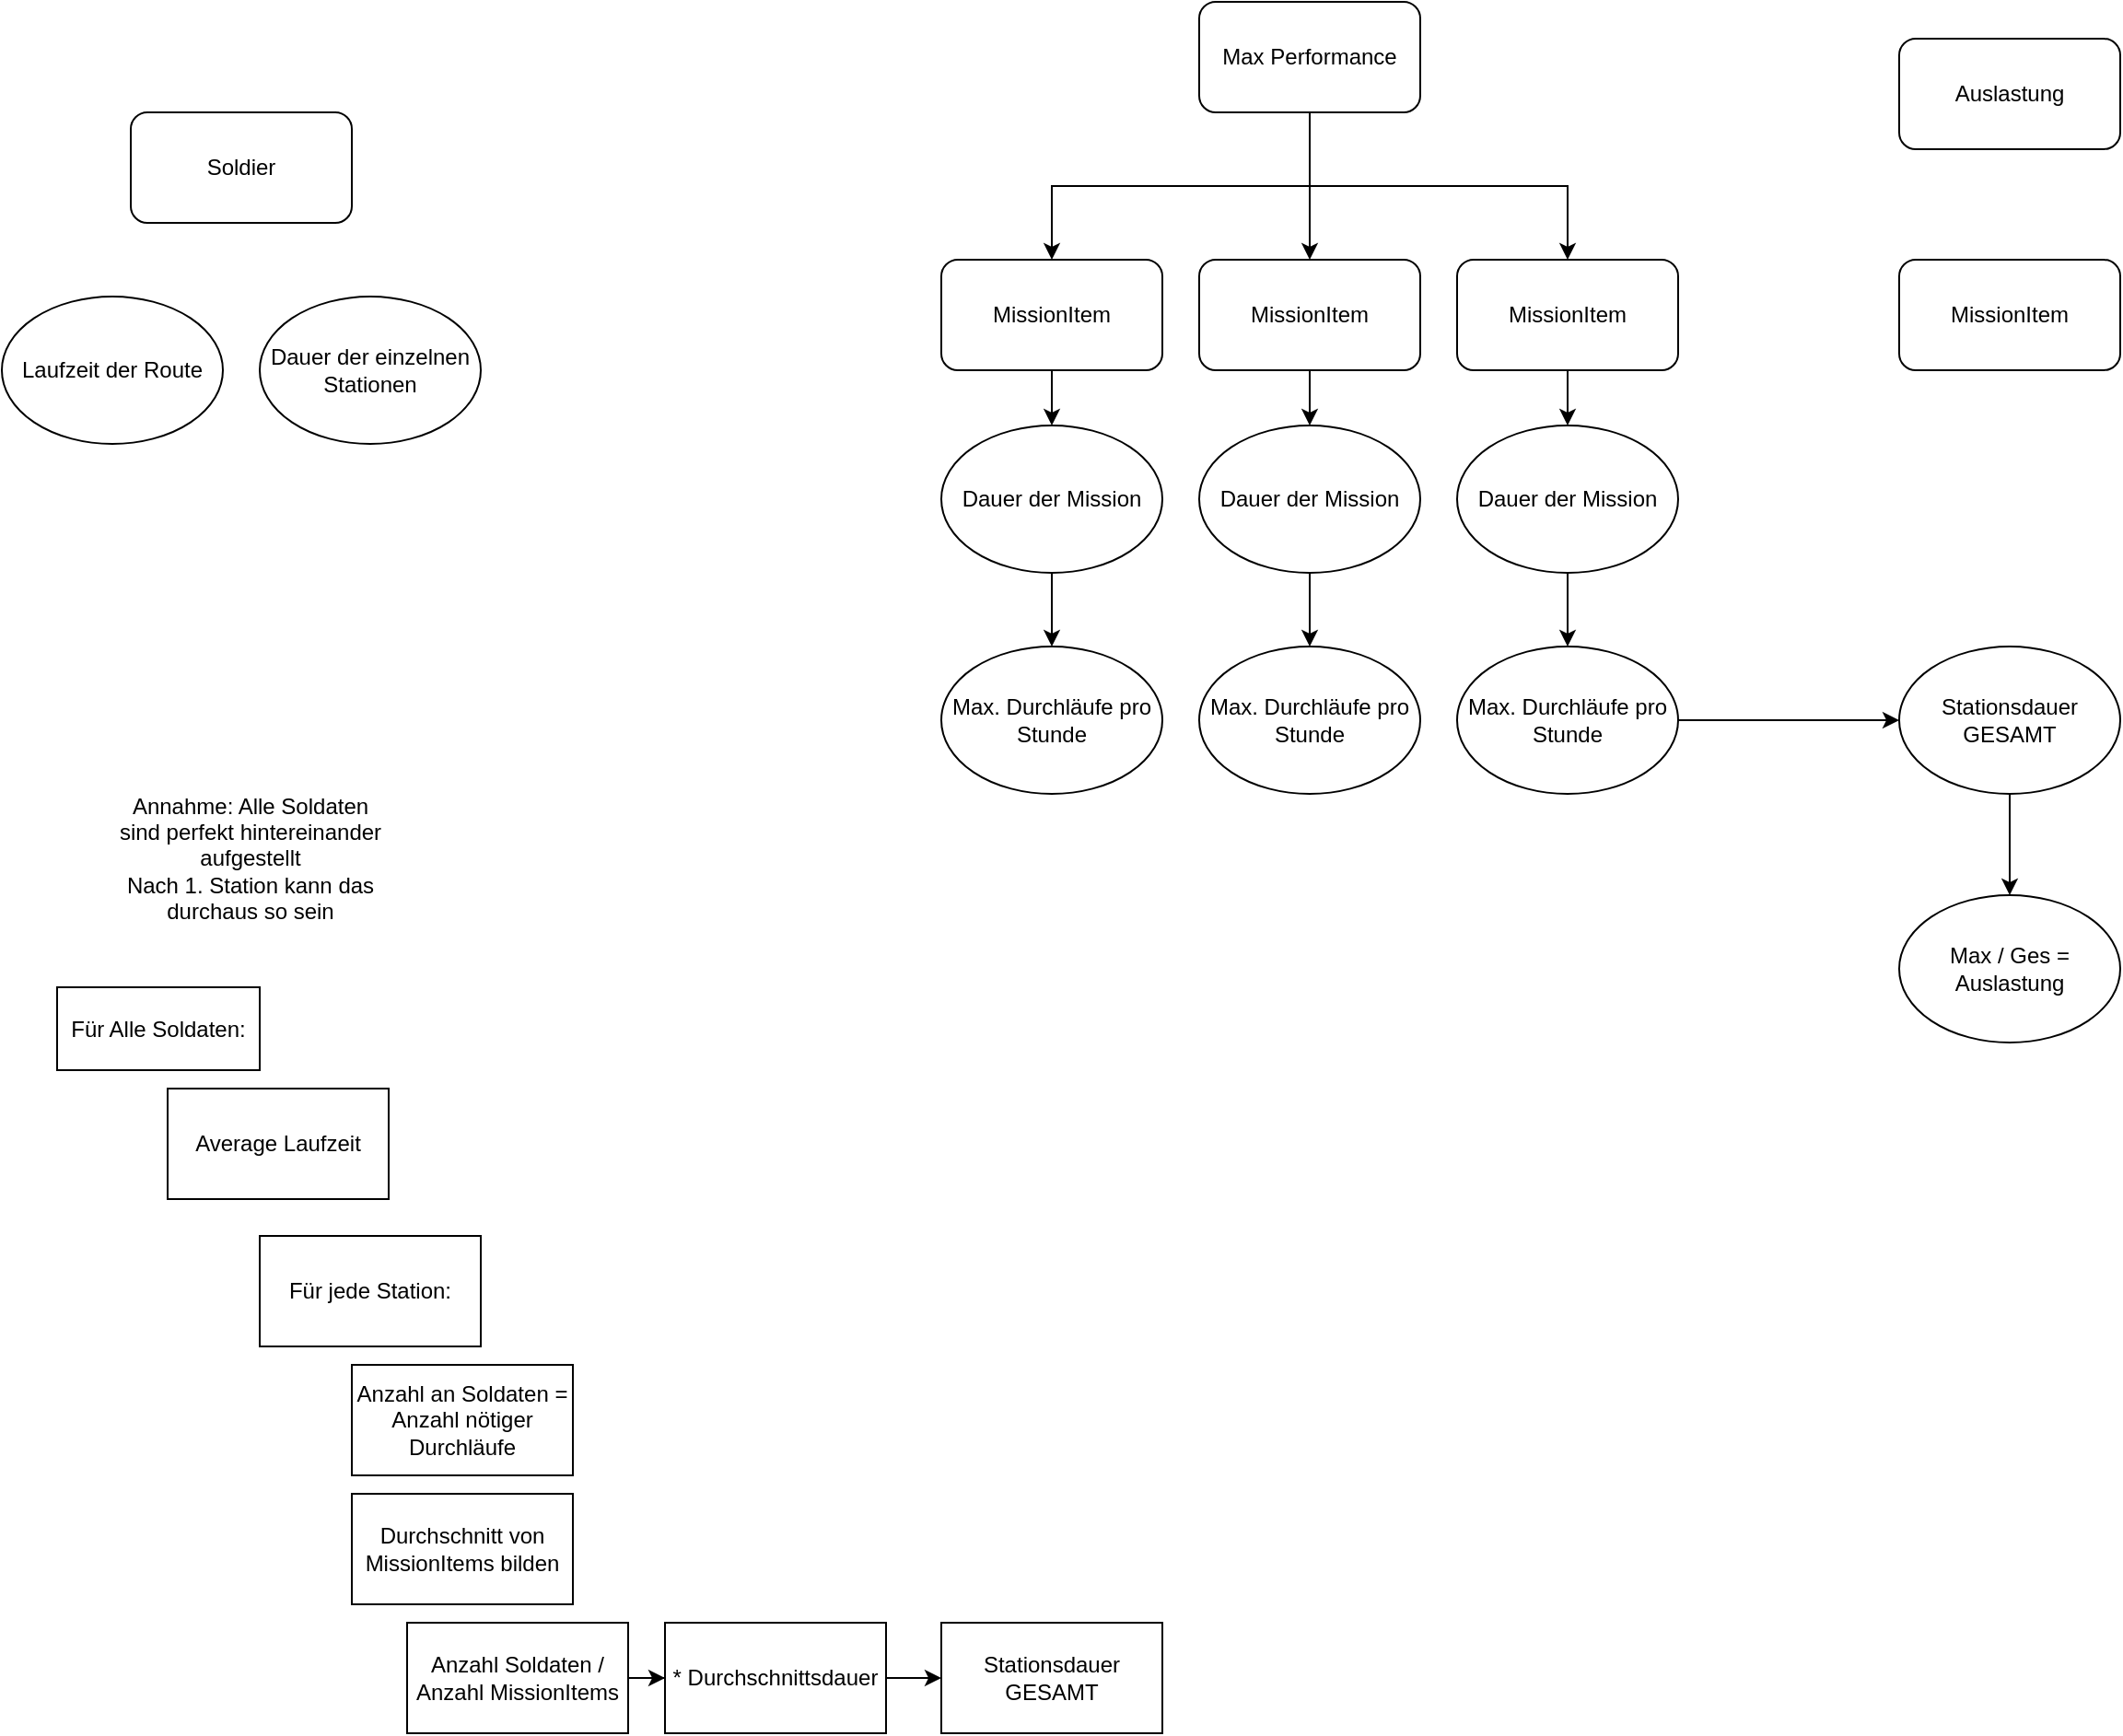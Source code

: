 <mxfile version="23.1.5" type="device">
  <diagram name="Seite-1" id="g2lcJ17EbViEYUorrcuR">
    <mxGraphModel dx="1434" dy="844" grid="1" gridSize="10" guides="1" tooltips="1" connect="1" arrows="1" fold="1" page="1" pageScale="1" pageWidth="827" pageHeight="1169" math="0" shadow="0">
      <root>
        <mxCell id="0" />
        <mxCell id="1" parent="0" />
        <mxCell id="CUG4xxlHeHdjBNmvHF3r-5" style="edgeStyle=orthogonalEdgeStyle;rounded=0;orthogonalLoop=1;jettySize=auto;html=1;" edge="1" parent="1" source="aPH2dvSA9KEga-c5i-Y1-1" target="CUG4xxlHeHdjBNmvHF3r-4">
          <mxGeometry relative="1" as="geometry" />
        </mxCell>
        <mxCell id="aPH2dvSA9KEga-c5i-Y1-1" value="MissionItem" style="rounded=1;whiteSpace=wrap;html=1;" parent="1" vertex="1">
          <mxGeometry x="520" y="160" width="120" height="60" as="geometry" />
        </mxCell>
        <mxCell id="CUG4xxlHeHdjBNmvHF3r-1" value="Soldier" style="rounded=1;whiteSpace=wrap;html=1;" vertex="1" parent="1">
          <mxGeometry x="80" y="80" width="120" height="60" as="geometry" />
        </mxCell>
        <mxCell id="CUG4xxlHeHdjBNmvHF3r-2" value="Laufzeit der Route" style="ellipse;whiteSpace=wrap;html=1;" vertex="1" parent="1">
          <mxGeometry x="10" y="180" width="120" height="80" as="geometry" />
        </mxCell>
        <mxCell id="CUG4xxlHeHdjBNmvHF3r-3" value="Dauer der einzelnen Stationen" style="ellipse;whiteSpace=wrap;html=1;" vertex="1" parent="1">
          <mxGeometry x="150" y="180" width="120" height="80" as="geometry" />
        </mxCell>
        <mxCell id="CUG4xxlHeHdjBNmvHF3r-6" style="edgeStyle=orthogonalEdgeStyle;rounded=0;orthogonalLoop=1;jettySize=auto;html=1;" edge="1" parent="1" source="CUG4xxlHeHdjBNmvHF3r-4" target="CUG4xxlHeHdjBNmvHF3r-7">
          <mxGeometry relative="1" as="geometry">
            <mxPoint x="580" y="380" as="targetPoint" />
          </mxGeometry>
        </mxCell>
        <mxCell id="CUG4xxlHeHdjBNmvHF3r-4" value="Dauer der Mission" style="ellipse;whiteSpace=wrap;html=1;" vertex="1" parent="1">
          <mxGeometry x="520" y="250" width="120" height="80" as="geometry" />
        </mxCell>
        <mxCell id="CUG4xxlHeHdjBNmvHF3r-7" value="Max. Durchläufe pro Stunde" style="ellipse;whiteSpace=wrap;html=1;" vertex="1" parent="1">
          <mxGeometry x="520" y="370" width="120" height="80" as="geometry" />
        </mxCell>
        <mxCell id="CUG4xxlHeHdjBNmvHF3r-18" style="edgeStyle=orthogonalEdgeStyle;rounded=0;orthogonalLoop=1;jettySize=auto;html=1;" edge="1" parent="1" source="CUG4xxlHeHdjBNmvHF3r-19" target="CUG4xxlHeHdjBNmvHF3r-21">
          <mxGeometry relative="1" as="geometry" />
        </mxCell>
        <mxCell id="CUG4xxlHeHdjBNmvHF3r-19" value="MissionItem" style="rounded=1;whiteSpace=wrap;html=1;" vertex="1" parent="1">
          <mxGeometry x="660" y="160" width="120" height="60" as="geometry" />
        </mxCell>
        <mxCell id="CUG4xxlHeHdjBNmvHF3r-20" style="edgeStyle=orthogonalEdgeStyle;rounded=0;orthogonalLoop=1;jettySize=auto;html=1;" edge="1" parent="1" source="CUG4xxlHeHdjBNmvHF3r-21" target="CUG4xxlHeHdjBNmvHF3r-22">
          <mxGeometry relative="1" as="geometry">
            <mxPoint x="720" y="380" as="targetPoint" />
          </mxGeometry>
        </mxCell>
        <mxCell id="CUG4xxlHeHdjBNmvHF3r-21" value="Dauer der Mission" style="ellipse;whiteSpace=wrap;html=1;" vertex="1" parent="1">
          <mxGeometry x="660" y="250" width="120" height="80" as="geometry" />
        </mxCell>
        <mxCell id="CUG4xxlHeHdjBNmvHF3r-22" value="Max. Durchläufe pro Stunde" style="ellipse;whiteSpace=wrap;html=1;" vertex="1" parent="1">
          <mxGeometry x="660" y="370" width="120" height="80" as="geometry" />
        </mxCell>
        <mxCell id="CUG4xxlHeHdjBNmvHF3r-23" style="edgeStyle=orthogonalEdgeStyle;rounded=0;orthogonalLoop=1;jettySize=auto;html=1;" edge="1" parent="1" source="CUG4xxlHeHdjBNmvHF3r-24" target="CUG4xxlHeHdjBNmvHF3r-26">
          <mxGeometry relative="1" as="geometry" />
        </mxCell>
        <mxCell id="CUG4xxlHeHdjBNmvHF3r-24" value="MissionItem" style="rounded=1;whiteSpace=wrap;html=1;" vertex="1" parent="1">
          <mxGeometry x="800" y="160" width="120" height="60" as="geometry" />
        </mxCell>
        <mxCell id="CUG4xxlHeHdjBNmvHF3r-25" style="edgeStyle=orthogonalEdgeStyle;rounded=0;orthogonalLoop=1;jettySize=auto;html=1;" edge="1" parent="1" source="CUG4xxlHeHdjBNmvHF3r-26" target="CUG4xxlHeHdjBNmvHF3r-27">
          <mxGeometry relative="1" as="geometry">
            <mxPoint x="860" y="380" as="targetPoint" />
          </mxGeometry>
        </mxCell>
        <mxCell id="CUG4xxlHeHdjBNmvHF3r-26" value="Dauer der Mission" style="ellipse;whiteSpace=wrap;html=1;" vertex="1" parent="1">
          <mxGeometry x="800" y="250" width="120" height="80" as="geometry" />
        </mxCell>
        <mxCell id="CUG4xxlHeHdjBNmvHF3r-51" style="edgeStyle=orthogonalEdgeStyle;rounded=0;orthogonalLoop=1;jettySize=auto;html=1;" edge="1" parent="1" source="CUG4xxlHeHdjBNmvHF3r-27" target="CUG4xxlHeHdjBNmvHF3r-50">
          <mxGeometry relative="1" as="geometry" />
        </mxCell>
        <mxCell id="CUG4xxlHeHdjBNmvHF3r-27" value="Max. Durchläufe pro Stunde" style="ellipse;whiteSpace=wrap;html=1;" vertex="1" parent="1">
          <mxGeometry x="800" y="370" width="120" height="80" as="geometry" />
        </mxCell>
        <mxCell id="CUG4xxlHeHdjBNmvHF3r-29" style="edgeStyle=orthogonalEdgeStyle;rounded=0;orthogonalLoop=1;jettySize=auto;html=1;" edge="1" parent="1" source="CUG4xxlHeHdjBNmvHF3r-28" target="aPH2dvSA9KEga-c5i-Y1-1">
          <mxGeometry relative="1" as="geometry">
            <Array as="points">
              <mxPoint x="720" y="120" />
              <mxPoint x="580" y="120" />
            </Array>
          </mxGeometry>
        </mxCell>
        <mxCell id="CUG4xxlHeHdjBNmvHF3r-30" style="edgeStyle=orthogonalEdgeStyle;rounded=0;orthogonalLoop=1;jettySize=auto;html=1;" edge="1" parent="1" source="CUG4xxlHeHdjBNmvHF3r-28" target="CUG4xxlHeHdjBNmvHF3r-19">
          <mxGeometry relative="1" as="geometry" />
        </mxCell>
        <mxCell id="CUG4xxlHeHdjBNmvHF3r-31" style="edgeStyle=orthogonalEdgeStyle;rounded=0;orthogonalLoop=1;jettySize=auto;html=1;" edge="1" parent="1" source="CUG4xxlHeHdjBNmvHF3r-28" target="CUG4xxlHeHdjBNmvHF3r-24">
          <mxGeometry relative="1" as="geometry">
            <Array as="points">
              <mxPoint x="720" y="120" />
              <mxPoint x="860" y="120" />
            </Array>
          </mxGeometry>
        </mxCell>
        <mxCell id="CUG4xxlHeHdjBNmvHF3r-28" value="Max Performance" style="rounded=1;whiteSpace=wrap;html=1;" vertex="1" parent="1">
          <mxGeometry x="660" y="20" width="120" height="60" as="geometry" />
        </mxCell>
        <mxCell id="CUG4xxlHeHdjBNmvHF3r-32" value="MissionItem" style="rounded=1;whiteSpace=wrap;html=1;" vertex="1" parent="1">
          <mxGeometry x="1040" y="160" width="120" height="60" as="geometry" />
        </mxCell>
        <mxCell id="CUG4xxlHeHdjBNmvHF3r-33" value="Auslastung" style="rounded=1;whiteSpace=wrap;html=1;" vertex="1" parent="1">
          <mxGeometry x="1040" y="40" width="120" height="60" as="geometry" />
        </mxCell>
        <mxCell id="CUG4xxlHeHdjBNmvHF3r-38" value="Annahme: Alle Soldaten sind perfekt hintereinander aufgestellt&lt;br&gt;Nach 1. Station kann das durchaus so sein" style="text;html=1;align=center;verticalAlign=middle;whiteSpace=wrap;rounded=0;" vertex="1" parent="1">
          <mxGeometry x="70" y="450" width="150" height="70" as="geometry" />
        </mxCell>
        <mxCell id="CUG4xxlHeHdjBNmvHF3r-40" value="Für Alle Soldaten:" style="rounded=0;whiteSpace=wrap;html=1;" vertex="1" parent="1">
          <mxGeometry x="40" y="555" width="110" height="45" as="geometry" />
        </mxCell>
        <mxCell id="CUG4xxlHeHdjBNmvHF3r-41" value="Average Laufzeit" style="rounded=0;whiteSpace=wrap;html=1;" vertex="1" parent="1">
          <mxGeometry x="100" y="610" width="120" height="60" as="geometry" />
        </mxCell>
        <mxCell id="CUG4xxlHeHdjBNmvHF3r-42" value="Für jede Station:" style="rounded=0;whiteSpace=wrap;html=1;" vertex="1" parent="1">
          <mxGeometry x="150" y="690" width="120" height="60" as="geometry" />
        </mxCell>
        <mxCell id="CUG4xxlHeHdjBNmvHF3r-43" value="Anzahl an Soldaten = Anzahl nötiger Durchläufe" style="rounded=0;whiteSpace=wrap;html=1;" vertex="1" parent="1">
          <mxGeometry x="200" y="760" width="120" height="60" as="geometry" />
        </mxCell>
        <mxCell id="CUG4xxlHeHdjBNmvHF3r-44" value="Durchschnitt von MissionItems bilden" style="rounded=0;whiteSpace=wrap;html=1;" vertex="1" parent="1">
          <mxGeometry x="200" y="830" width="120" height="60" as="geometry" />
        </mxCell>
        <mxCell id="CUG4xxlHeHdjBNmvHF3r-47" style="edgeStyle=orthogonalEdgeStyle;rounded=0;orthogonalLoop=1;jettySize=auto;html=1;" edge="1" parent="1" source="CUG4xxlHeHdjBNmvHF3r-45" target="CUG4xxlHeHdjBNmvHF3r-46">
          <mxGeometry relative="1" as="geometry" />
        </mxCell>
        <mxCell id="CUG4xxlHeHdjBNmvHF3r-45" value="Anzahl Soldaten / Anzahl MissionItems" style="rounded=0;whiteSpace=wrap;html=1;" vertex="1" parent="1">
          <mxGeometry x="230" y="900" width="120" height="60" as="geometry" />
        </mxCell>
        <mxCell id="CUG4xxlHeHdjBNmvHF3r-49" style="edgeStyle=orthogonalEdgeStyle;rounded=0;orthogonalLoop=1;jettySize=auto;html=1;" edge="1" parent="1" source="CUG4xxlHeHdjBNmvHF3r-46" target="CUG4xxlHeHdjBNmvHF3r-48">
          <mxGeometry relative="1" as="geometry" />
        </mxCell>
        <mxCell id="CUG4xxlHeHdjBNmvHF3r-46" value="* Durchschnittsdauer" style="rounded=0;whiteSpace=wrap;html=1;" vertex="1" parent="1">
          <mxGeometry x="370" y="900" width="120" height="60" as="geometry" />
        </mxCell>
        <mxCell id="CUG4xxlHeHdjBNmvHF3r-48" value="Stationsdauer GESAMT" style="rounded=0;whiteSpace=wrap;html=1;" vertex="1" parent="1">
          <mxGeometry x="520" y="900" width="120" height="60" as="geometry" />
        </mxCell>
        <mxCell id="CUG4xxlHeHdjBNmvHF3r-53" style="edgeStyle=orthogonalEdgeStyle;rounded=0;orthogonalLoop=1;jettySize=auto;html=1;entryX=0.5;entryY=0;entryDx=0;entryDy=0;" edge="1" parent="1" source="CUG4xxlHeHdjBNmvHF3r-50" target="CUG4xxlHeHdjBNmvHF3r-52">
          <mxGeometry relative="1" as="geometry" />
        </mxCell>
        <mxCell id="CUG4xxlHeHdjBNmvHF3r-50" value="Stationsdauer GESAMT" style="ellipse;whiteSpace=wrap;html=1;" vertex="1" parent="1">
          <mxGeometry x="1040" y="370" width="120" height="80" as="geometry" />
        </mxCell>
        <mxCell id="CUG4xxlHeHdjBNmvHF3r-52" value="Max / Ges = Auslastung" style="ellipse;whiteSpace=wrap;html=1;" vertex="1" parent="1">
          <mxGeometry x="1040" y="505" width="120" height="80" as="geometry" />
        </mxCell>
      </root>
    </mxGraphModel>
  </diagram>
</mxfile>
